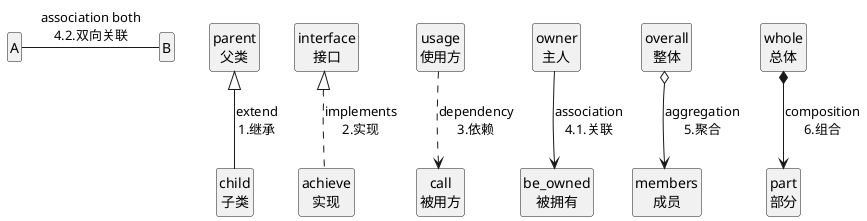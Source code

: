 @startuml UML关系图 类图 https://plantuml.com/zh/class-diagram
hide empty circle
hide empty members
skinparam shadowing false

parent\n父类 <|-- child\n子类 : extend\n1.继承

interface\n接口 <|.. achieve\n实现 : implements\n2.实现

usage\n使用方 ..> call\n被用方 : dependency\n3.依赖

owner\n主人 --> be_owned\n被拥有 : association\n4.1.关联

A - B : association both\n4.2.双向关联

overall\n整体 o--> members\n成员 : aggregation\n5.聚合

whole\n总体 *--> part\n部分 : composition\n6.组合
@enduml